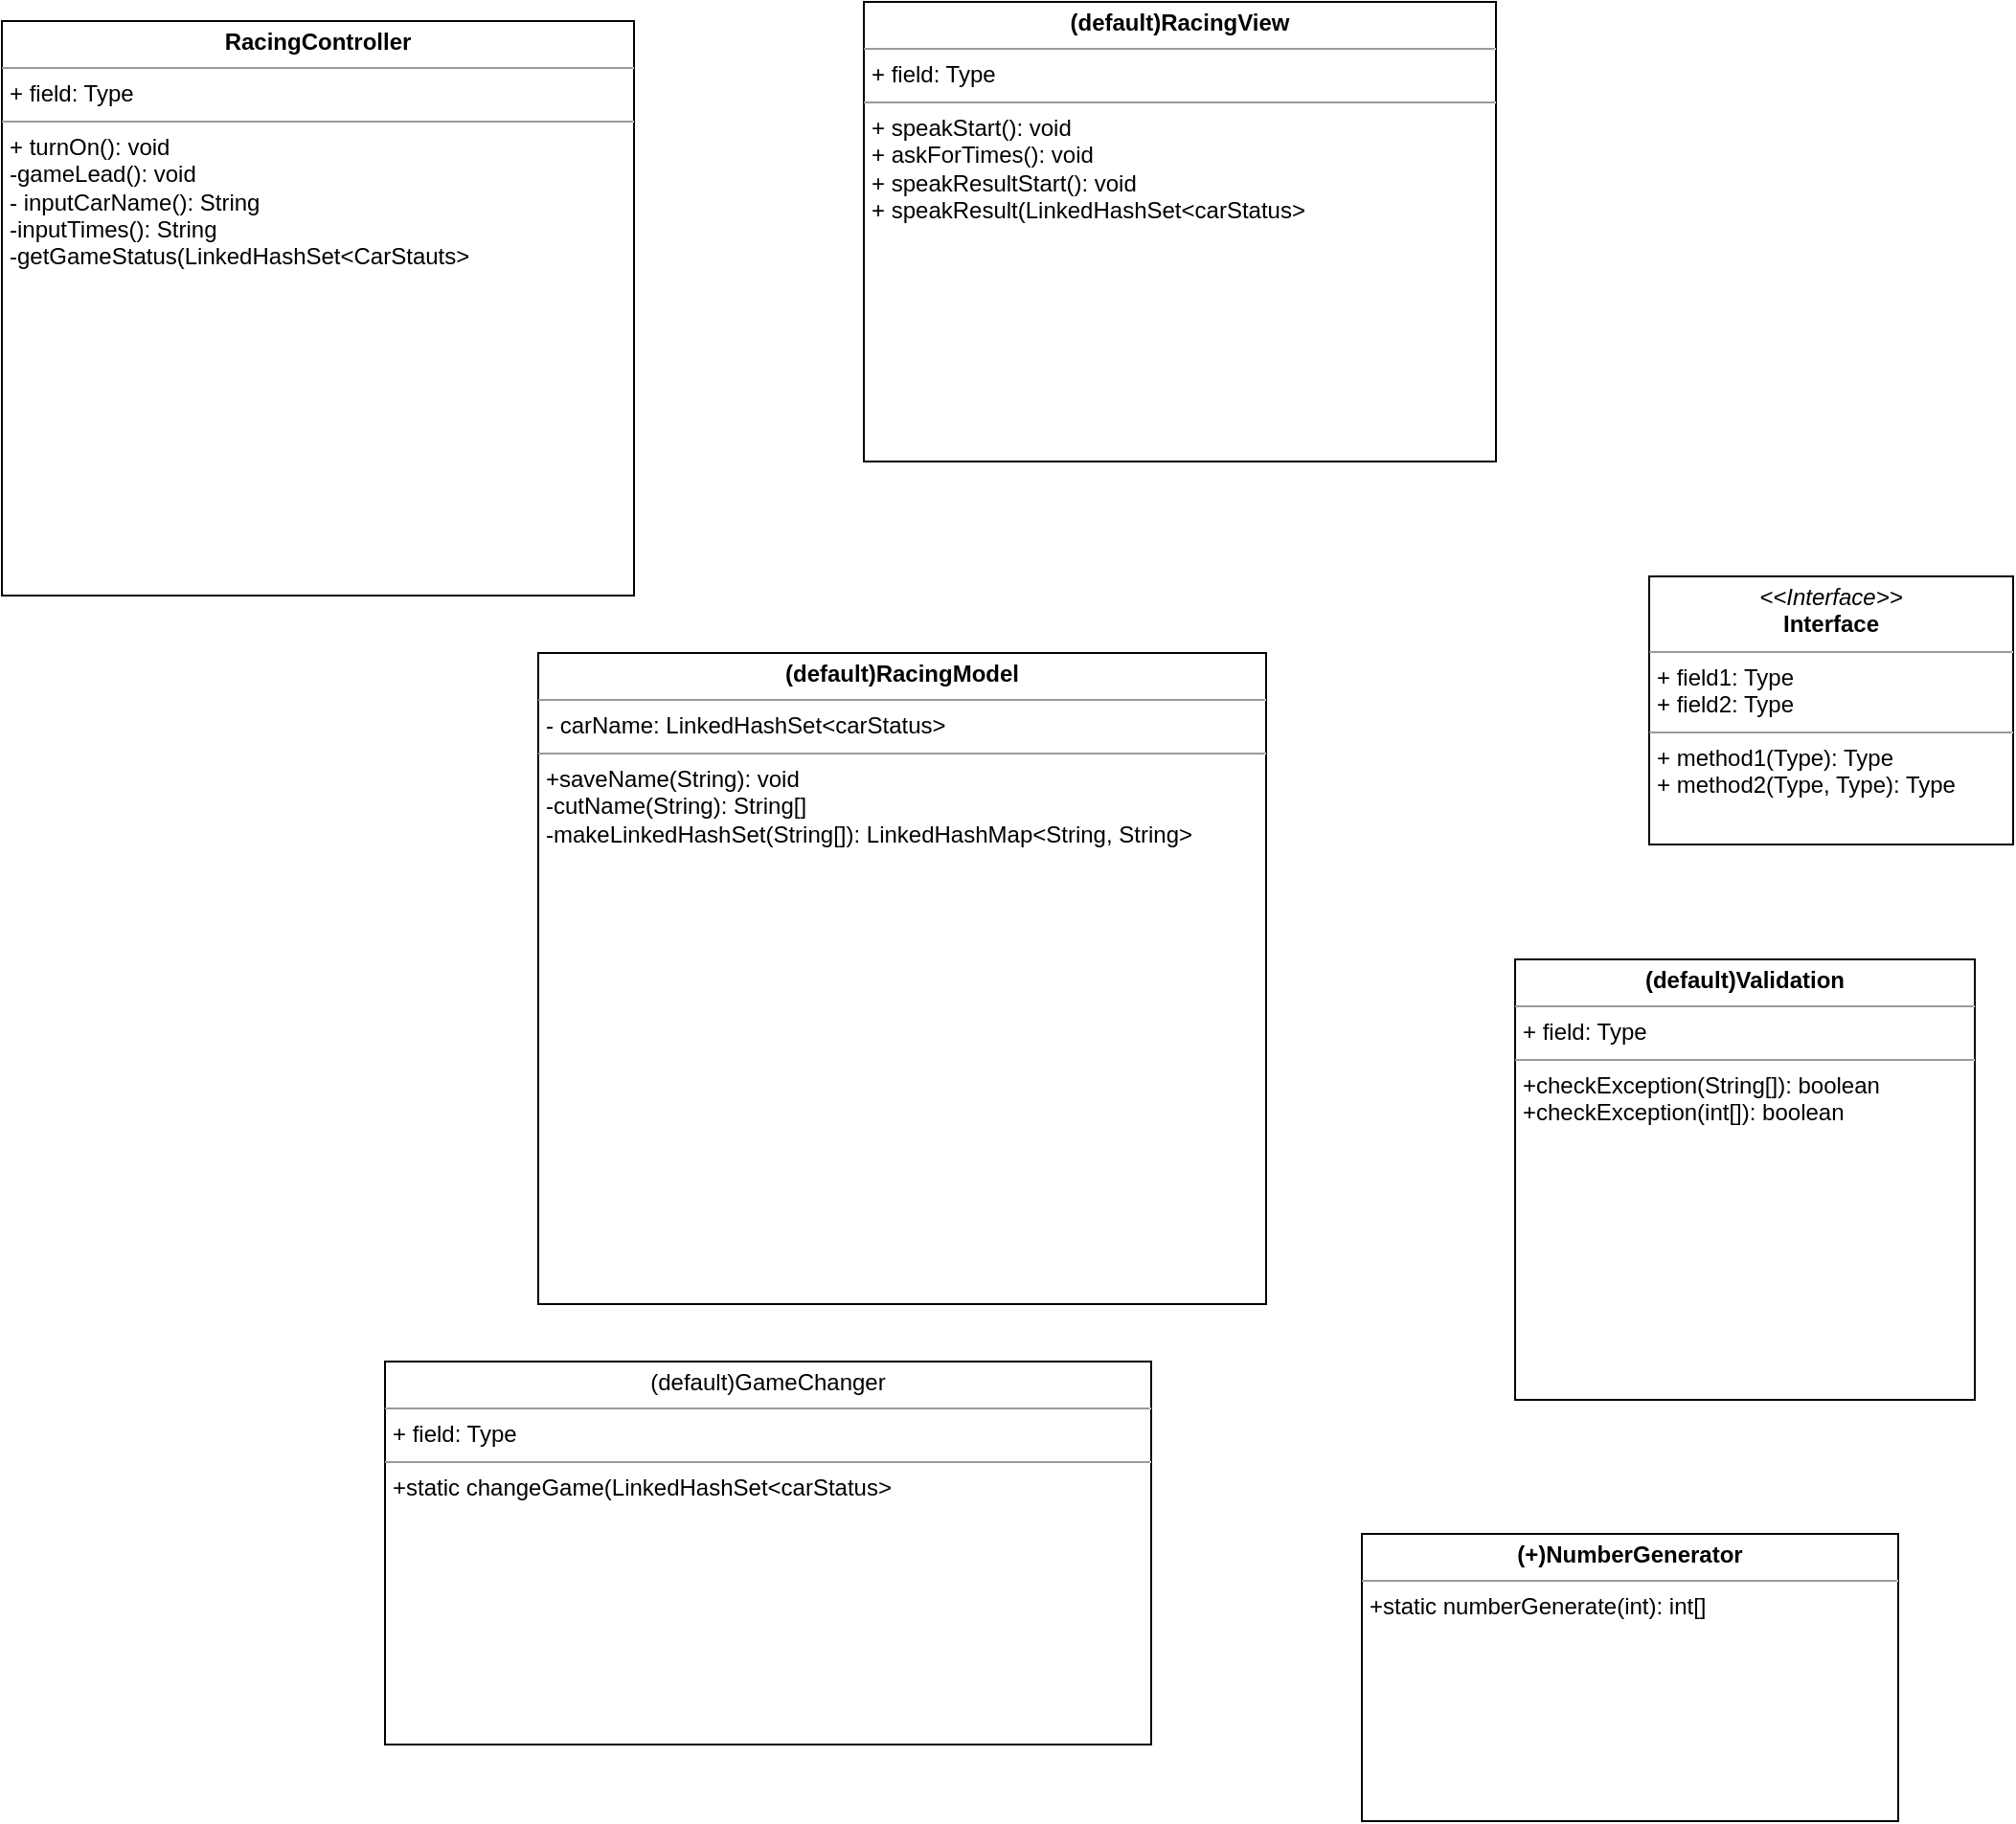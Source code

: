<mxfile version="22.0.8" type="github">
  <diagram name="Page-1" id="c4acf3e9-155e-7222-9cf6-157b1a14988f">
    <mxGraphModel dx="1078" dy="731" grid="1" gridSize="10" guides="1" tooltips="1" connect="1" arrows="1" fold="1" page="1" pageScale="1" pageWidth="850" pageHeight="1100" background="none" math="0" shadow="0">
      <root>
        <mxCell id="0" />
        <mxCell id="1" parent="0" />
        <mxCell id="ii5yBlBH0wSmQzGh3MdG-1" value="&lt;p style=&quot;margin:0px;margin-top:4px;text-align:center;&quot;&gt;&lt;b&gt;RacingController&lt;/b&gt;&lt;/p&gt;&lt;hr size=&quot;1&quot;&gt;&lt;p style=&quot;margin:0px;margin-left:4px;&quot;&gt;+ field: Type&lt;/p&gt;&lt;hr size=&quot;1&quot;&gt;&lt;p style=&quot;margin:0px;margin-left:4px;&quot;&gt;+ turnOn(): void&lt;/p&gt;&lt;p style=&quot;margin:0px;margin-left:4px;&quot;&gt;-gameLead(): void&lt;/p&gt;&lt;p style=&quot;margin:0px;margin-left:4px;&quot;&gt;- inputCarName(): String&lt;/p&gt;&lt;p style=&quot;margin:0px;margin-left:4px;&quot;&gt;-inputTimes(): String&lt;/p&gt;&lt;p style=&quot;margin:0px;margin-left:4px;&quot;&gt;-getGameStatus(LinkedHashSet&amp;lt;CarStauts&amp;gt;&lt;/p&gt;&lt;p style=&quot;margin:0px;margin-left:4px;&quot;&gt;&lt;br&gt;&lt;/p&gt;&lt;p style=&quot;margin:0px;margin-left:4px;&quot;&gt;&lt;br&gt;&lt;/p&gt;&lt;p style=&quot;margin:0px;margin-left:4px;&quot;&gt;&lt;br&gt;&lt;/p&gt;&lt;p style=&quot;margin:0px;margin-left:4px;&quot;&gt;&lt;br&gt;&lt;/p&gt;&lt;p style=&quot;margin:0px;margin-left:4px;&quot;&gt;&lt;br&gt;&lt;/p&gt;" style="verticalAlign=top;align=left;overflow=fill;fontSize=12;fontFamily=Helvetica;html=1;whiteSpace=wrap;" vertex="1" parent="1">
          <mxGeometry x="160" y="150" width="330" height="300" as="geometry" />
        </mxCell>
        <mxCell id="ii5yBlBH0wSmQzGh3MdG-2" value="&lt;p style=&quot;margin:0px;margin-top:4px;text-align:center;&quot;&gt;&lt;i&gt;&amp;lt;&amp;lt;Interface&amp;gt;&amp;gt;&lt;/i&gt;&lt;br/&gt;&lt;b&gt;Interface&lt;/b&gt;&lt;/p&gt;&lt;hr size=&quot;1&quot;/&gt;&lt;p style=&quot;margin:0px;margin-left:4px;&quot;&gt;+ field1: Type&lt;br/&gt;+ field2: Type&lt;/p&gt;&lt;hr size=&quot;1&quot;/&gt;&lt;p style=&quot;margin:0px;margin-left:4px;&quot;&gt;+ method1(Type): Type&lt;br/&gt;+ method2(Type, Type): Type&lt;/p&gt;" style="verticalAlign=top;align=left;overflow=fill;fontSize=12;fontFamily=Helvetica;html=1;whiteSpace=wrap;" vertex="1" parent="1">
          <mxGeometry x="1020" y="440" width="190" height="140" as="geometry" />
        </mxCell>
        <mxCell id="ii5yBlBH0wSmQzGh3MdG-7" style="edgeStyle=orthogonalEdgeStyle;rounded=0;orthogonalLoop=1;jettySize=auto;html=1;exitX=1;exitY=0.5;exitDx=0;exitDy=0;entryX=1;entryY=0.5;entryDx=0;entryDy=0;" edge="1" parent="1" source="ii5yBlBH0wSmQzGh3MdG-3" target="ii5yBlBH0wSmQzGh3MdG-3">
          <mxGeometry relative="1" as="geometry">
            <mxPoint x="930" y="260" as="targetPoint" />
          </mxGeometry>
        </mxCell>
        <mxCell id="ii5yBlBH0wSmQzGh3MdG-3" value="&lt;p style=&quot;margin:0px;margin-top:4px;text-align:center;&quot;&gt;&lt;b&gt;(default)RacingView&lt;/b&gt;&lt;/p&gt;&lt;hr size=&quot;1&quot;&gt;&lt;p style=&quot;margin:0px;margin-left:4px;&quot;&gt;+ field: Type&lt;/p&gt;&lt;hr size=&quot;1&quot;&gt;&lt;p style=&quot;margin:0px;margin-left:4px;&quot;&gt;+ speakStart(): void&lt;/p&gt;&lt;p style=&quot;margin:0px;margin-left:4px;&quot;&gt;+ askForTimes(): void&lt;/p&gt;&lt;p style=&quot;margin:0px;margin-left:4px;&quot;&gt;+ speakResultStart(): void&lt;/p&gt;&lt;p style=&quot;margin:0px;margin-left:4px;&quot;&gt;+ speakResult(LinkedHashSet&amp;lt;carStatus&amp;gt;&lt;/p&gt;&lt;p style=&quot;margin:0px;margin-left:4px;&quot;&gt;&lt;br&gt;&lt;/p&gt;" style="verticalAlign=top;align=left;overflow=fill;fontSize=12;fontFamily=Helvetica;html=1;whiteSpace=wrap;" vertex="1" parent="1">
          <mxGeometry x="610" y="140" width="330" height="240" as="geometry" />
        </mxCell>
        <mxCell id="ii5yBlBH0wSmQzGh3MdG-4" value="&lt;p style=&quot;margin:0px;margin-top:4px;text-align:center;&quot;&gt;&lt;b&gt;(default)RacingModel&lt;/b&gt;&lt;/p&gt;&lt;hr size=&quot;1&quot;&gt;&lt;p style=&quot;margin:0px;margin-left:4px;&quot;&gt;- carName: LinkedHashSet&amp;lt;carStatus&amp;gt;&lt;/p&gt;&lt;hr size=&quot;1&quot;&gt;&lt;p style=&quot;margin:0px;margin-left:4px;&quot;&gt;+saveName(String): void&lt;/p&gt;&lt;p style=&quot;margin:0px;margin-left:4px;&quot;&gt;-cutName(String): String[]&amp;nbsp;&lt;/p&gt;&lt;p style=&quot;margin:0px;margin-left:4px;&quot;&gt;-makeLinkedHashSet(String[]): LinkedHashMap&amp;lt;String, String&amp;gt;&lt;/p&gt;&lt;p style=&quot;margin:0px;margin-left:4px;&quot;&gt;&lt;br&gt;&lt;/p&gt;" style="verticalAlign=top;align=left;overflow=fill;fontSize=12;fontFamily=Helvetica;html=1;whiteSpace=wrap;" vertex="1" parent="1">
          <mxGeometry x="440" y="480" width="380" height="340" as="geometry" />
        </mxCell>
        <mxCell id="ii5yBlBH0wSmQzGh3MdG-6" value="&lt;p style=&quot;margin:0px;margin-top:4px;text-align:center;&quot;&gt;(default)GameChanger&lt;/p&gt;&lt;hr size=&quot;1&quot;&gt;&lt;p style=&quot;margin:0px;margin-left:4px;&quot;&gt;+ field: Type&lt;/p&gt;&lt;hr size=&quot;1&quot;&gt;&lt;p style=&quot;margin:0px;margin-left:4px;&quot;&gt;+static changeGame(LinkedHashSet&amp;lt;carStatus&amp;gt;&lt;/p&gt;" style="verticalAlign=top;align=left;overflow=fill;fontSize=12;fontFamily=Helvetica;html=1;whiteSpace=wrap;" vertex="1" parent="1">
          <mxGeometry x="360" y="850" width="400" height="200" as="geometry" />
        </mxCell>
        <mxCell id="ii5yBlBH0wSmQzGh3MdG-9" value="&lt;p style=&quot;margin:0px;margin-top:4px;text-align:center;&quot;&gt;&lt;b&gt;(default)Validation&lt;/b&gt;&lt;/p&gt;&lt;hr size=&quot;1&quot;&gt;&lt;p style=&quot;margin:0px;margin-left:4px;&quot;&gt;+ field: Type&lt;/p&gt;&lt;hr size=&quot;1&quot;&gt;&lt;p style=&quot;border-color: var(--border-color); margin: 0px 0px 0px 4px;&quot;&gt;+checkException(String[]): boolean&lt;/p&gt;&lt;p style=&quot;border-color: var(--border-color); margin: 0px 0px 0px 4px;&quot;&gt;+checkException(int[]): boolean&lt;/p&gt;" style="verticalAlign=top;align=left;overflow=fill;fontSize=12;fontFamily=Helvetica;html=1;whiteSpace=wrap;" vertex="1" parent="1">
          <mxGeometry x="950" y="640" width="240" height="230" as="geometry" />
        </mxCell>
        <mxCell id="ii5yBlBH0wSmQzGh3MdG-10" value="&lt;p style=&quot;margin:0px;margin-top:4px;text-align:center;&quot;&gt;&lt;b&gt;(+)NumberGenerator&lt;/b&gt;&lt;/p&gt;&lt;hr size=&quot;1&quot;&gt;&lt;p style=&quot;margin:0px;margin-left:4px;&quot;&gt;+static numberGenerate(int): int[]&lt;/p&gt;" style="verticalAlign=top;align=left;overflow=fill;fontSize=12;fontFamily=Helvetica;html=1;whiteSpace=wrap;" vertex="1" parent="1">
          <mxGeometry x="870" y="940" width="280" height="150" as="geometry" />
        </mxCell>
      </root>
    </mxGraphModel>
  </diagram>
</mxfile>
